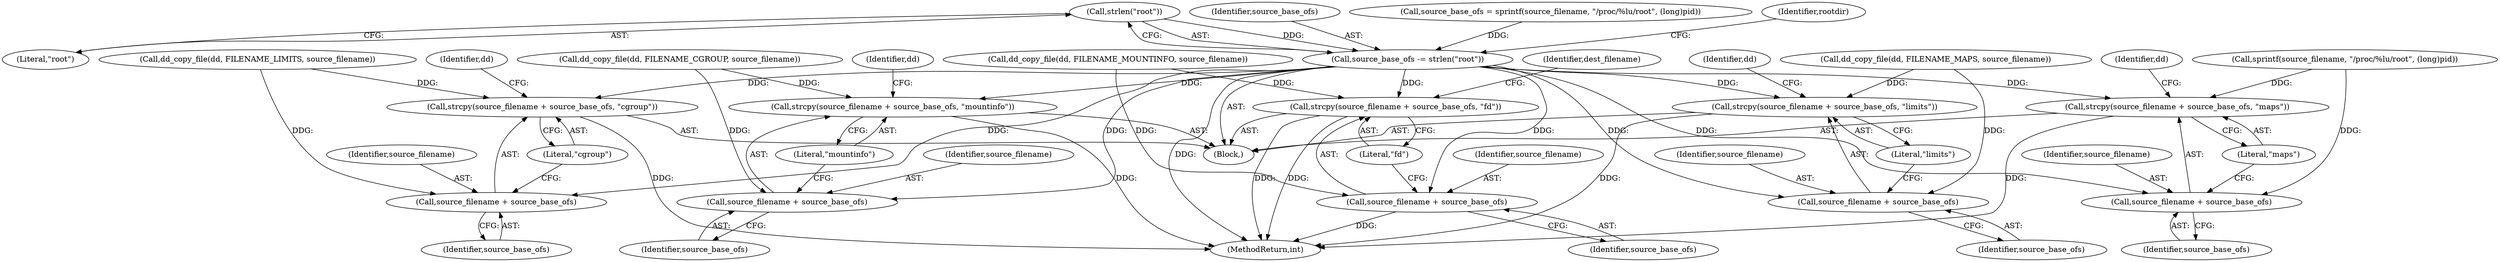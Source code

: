 digraph "0_abrt_3c1b60cfa62d39e5fff5a53a5bc53dae189e740e@API" {
"1000796" [label="(Call,strlen(\"root\"))"];
"1000794" [label="(Call,source_base_ofs -= strlen(\"root\"))"];
"1000841" [label="(Call,strcpy(source_filename + source_base_ofs, \"maps\"))"];
"1000842" [label="(Call,source_filename + source_base_ofs)"];
"1000850" [label="(Call,strcpy(source_filename + source_base_ofs, \"limits\"))"];
"1000851" [label="(Call,source_filename + source_base_ofs)"];
"1000859" [label="(Call,strcpy(source_filename + source_base_ofs, \"cgroup\"))"];
"1000860" [label="(Call,source_filename + source_base_ofs)"];
"1000868" [label="(Call,strcpy(source_filename + source_base_ofs, \"mountinfo\"))"];
"1000869" [label="(Call,source_filename + source_base_ofs)"];
"1000880" [label="(Call,strcpy(source_filename + source_base_ofs, \"fd\"))"];
"1000881" [label="(Call,source_filename + source_base_ofs)"];
"1000868" [label="(Call,strcpy(source_filename + source_base_ofs, \"mountinfo\"))"];
"1000844" [label="(Identifier,source_base_ofs)"];
"1000795" [label="(Identifier,source_base_ofs)"];
"1000786" [label="(Call,source_base_ofs = sprintf(source_filename, \"/proc/%lu/root\", (long)pid))"];
"1000883" [label="(Identifier,source_base_ofs)"];
"1000783" [label="(Block,)"];
"1000797" [label="(Literal,\"root\")"];
"1000860" [label="(Call,source_filename + source_base_ofs)"];
"1000851" [label="(Call,source_filename + source_base_ofs)"];
"1000855" [label="(Call,dd_copy_file(dd, FILENAME_LIMITS, source_filename))"];
"1000864" [label="(Call,dd_copy_file(dd, FILENAME_CGROUP, source_filename))"];
"1000873" [label="(Call,dd_copy_file(dd, FILENAME_MOUNTINFO, source_filename))"];
"1000884" [label="(Literal,\"fd\")"];
"1000871" [label="(Identifier,source_base_ofs)"];
"1001447" [label="(MethodReturn,int)"];
"1000859" [label="(Call,strcpy(source_filename + source_base_ofs, \"cgroup\"))"];
"1000845" [label="(Literal,\"maps\")"];
"1000865" [label="(Identifier,dd)"];
"1000842" [label="(Call,source_filename + source_base_ofs)"];
"1000796" [label="(Call,strlen(\"root\"))"];
"1000862" [label="(Identifier,source_base_ofs)"];
"1000874" [label="(Identifier,dd)"];
"1000880" [label="(Call,strcpy(source_filename + source_base_ofs, \"fd\"))"];
"1000850" [label="(Call,strcpy(source_filename + source_base_ofs, \"limits\"))"];
"1000869" [label="(Call,source_filename + source_base_ofs)"];
"1000853" [label="(Identifier,source_base_ofs)"];
"1000841" [label="(Call,strcpy(source_filename + source_base_ofs, \"maps\"))"];
"1000886" [label="(Identifier,dest_filename)"];
"1000846" [label="(Call,dd_copy_file(dd, FILENAME_MAPS, source_filename))"];
"1000870" [label="(Identifier,source_filename)"];
"1000861" [label="(Identifier,source_filename)"];
"1000794" [label="(Call,source_base_ofs -= strlen(\"root\"))"];
"1000881" [label="(Call,source_filename + source_base_ofs)"];
"1000863" [label="(Literal,\"cgroup\")"];
"1000843" [label="(Identifier,source_filename)"];
"1000788" [label="(Call,sprintf(source_filename, \"/proc/%lu/root\", (long)pid))"];
"1000872" [label="(Literal,\"mountinfo\")"];
"1000856" [label="(Identifier,dd)"];
"1000854" [label="(Literal,\"limits\")"];
"1000800" [label="(Identifier,rootdir)"];
"1000852" [label="(Identifier,source_filename)"];
"1000847" [label="(Identifier,dd)"];
"1000882" [label="(Identifier,source_filename)"];
"1000796" -> "1000794"  [label="AST: "];
"1000796" -> "1000797"  [label="CFG: "];
"1000797" -> "1000796"  [label="AST: "];
"1000794" -> "1000796"  [label="CFG: "];
"1000796" -> "1000794"  [label="DDG: "];
"1000794" -> "1000783"  [label="AST: "];
"1000795" -> "1000794"  [label="AST: "];
"1000800" -> "1000794"  [label="CFG: "];
"1000794" -> "1001447"  [label="DDG: "];
"1000786" -> "1000794"  [label="DDG: "];
"1000794" -> "1000841"  [label="DDG: "];
"1000794" -> "1000842"  [label="DDG: "];
"1000794" -> "1000850"  [label="DDG: "];
"1000794" -> "1000851"  [label="DDG: "];
"1000794" -> "1000859"  [label="DDG: "];
"1000794" -> "1000860"  [label="DDG: "];
"1000794" -> "1000868"  [label="DDG: "];
"1000794" -> "1000869"  [label="DDG: "];
"1000794" -> "1000880"  [label="DDG: "];
"1000794" -> "1000881"  [label="DDG: "];
"1000841" -> "1000783"  [label="AST: "];
"1000841" -> "1000845"  [label="CFG: "];
"1000842" -> "1000841"  [label="AST: "];
"1000845" -> "1000841"  [label="AST: "];
"1000847" -> "1000841"  [label="CFG: "];
"1000841" -> "1001447"  [label="DDG: "];
"1000788" -> "1000841"  [label="DDG: "];
"1000842" -> "1000844"  [label="CFG: "];
"1000843" -> "1000842"  [label="AST: "];
"1000844" -> "1000842"  [label="AST: "];
"1000845" -> "1000842"  [label="CFG: "];
"1000788" -> "1000842"  [label="DDG: "];
"1000850" -> "1000783"  [label="AST: "];
"1000850" -> "1000854"  [label="CFG: "];
"1000851" -> "1000850"  [label="AST: "];
"1000854" -> "1000850"  [label="AST: "];
"1000856" -> "1000850"  [label="CFG: "];
"1000850" -> "1001447"  [label="DDG: "];
"1000846" -> "1000850"  [label="DDG: "];
"1000851" -> "1000853"  [label="CFG: "];
"1000852" -> "1000851"  [label="AST: "];
"1000853" -> "1000851"  [label="AST: "];
"1000854" -> "1000851"  [label="CFG: "];
"1000846" -> "1000851"  [label="DDG: "];
"1000859" -> "1000783"  [label="AST: "];
"1000859" -> "1000863"  [label="CFG: "];
"1000860" -> "1000859"  [label="AST: "];
"1000863" -> "1000859"  [label="AST: "];
"1000865" -> "1000859"  [label="CFG: "];
"1000859" -> "1001447"  [label="DDG: "];
"1000855" -> "1000859"  [label="DDG: "];
"1000860" -> "1000862"  [label="CFG: "];
"1000861" -> "1000860"  [label="AST: "];
"1000862" -> "1000860"  [label="AST: "];
"1000863" -> "1000860"  [label="CFG: "];
"1000855" -> "1000860"  [label="DDG: "];
"1000868" -> "1000783"  [label="AST: "];
"1000868" -> "1000872"  [label="CFG: "];
"1000869" -> "1000868"  [label="AST: "];
"1000872" -> "1000868"  [label="AST: "];
"1000874" -> "1000868"  [label="CFG: "];
"1000868" -> "1001447"  [label="DDG: "];
"1000864" -> "1000868"  [label="DDG: "];
"1000869" -> "1000871"  [label="CFG: "];
"1000870" -> "1000869"  [label="AST: "];
"1000871" -> "1000869"  [label="AST: "];
"1000872" -> "1000869"  [label="CFG: "];
"1000864" -> "1000869"  [label="DDG: "];
"1000880" -> "1000783"  [label="AST: "];
"1000880" -> "1000884"  [label="CFG: "];
"1000881" -> "1000880"  [label="AST: "];
"1000884" -> "1000880"  [label="AST: "];
"1000886" -> "1000880"  [label="CFG: "];
"1000880" -> "1001447"  [label="DDG: "];
"1000880" -> "1001447"  [label="DDG: "];
"1000873" -> "1000880"  [label="DDG: "];
"1000881" -> "1000883"  [label="CFG: "];
"1000882" -> "1000881"  [label="AST: "];
"1000883" -> "1000881"  [label="AST: "];
"1000884" -> "1000881"  [label="CFG: "];
"1000881" -> "1001447"  [label="DDG: "];
"1000873" -> "1000881"  [label="DDG: "];
}
